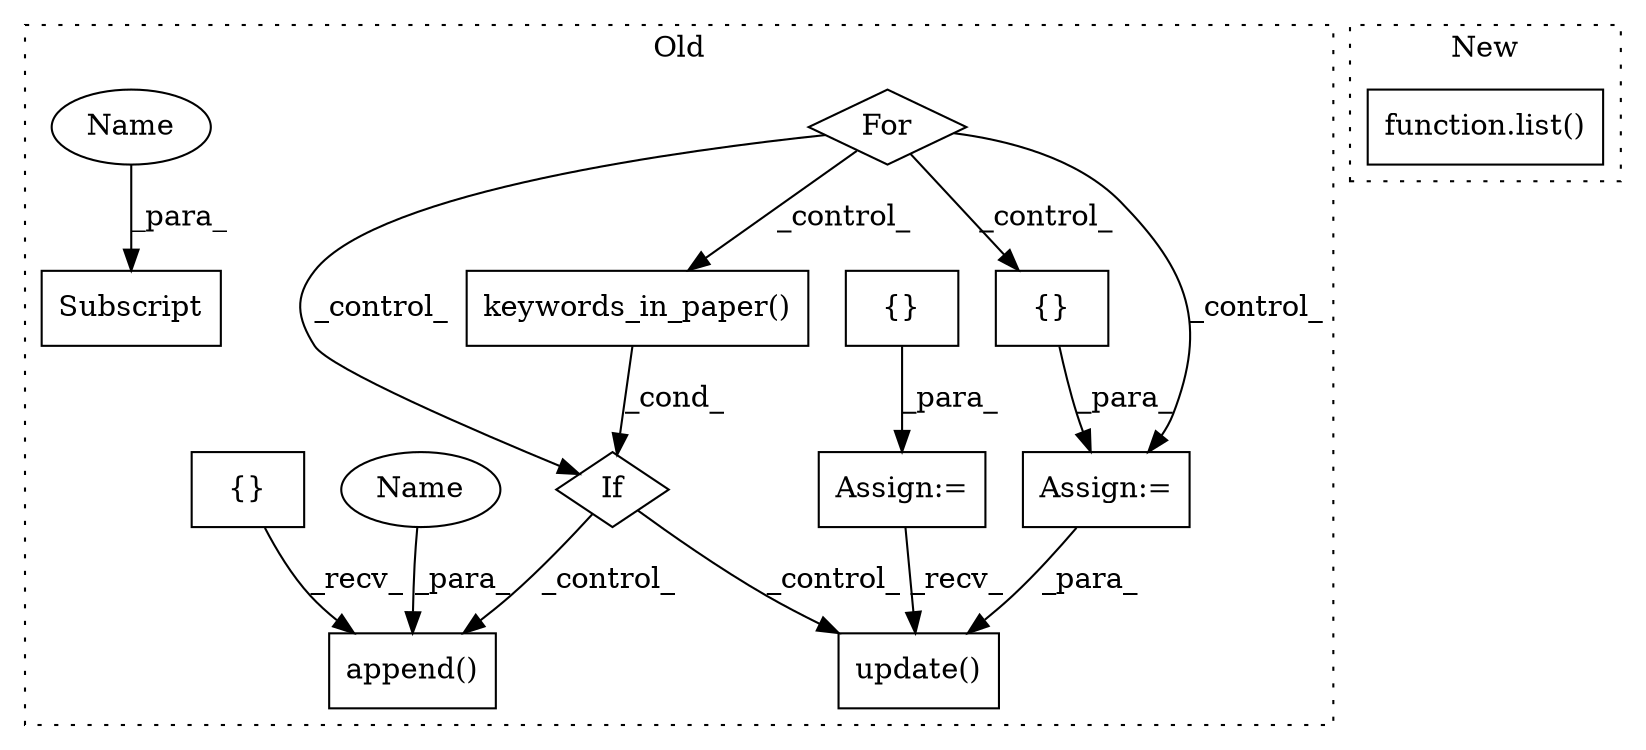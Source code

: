 digraph G {
subgraph cluster0 {
1 [label="update()" a="75" s="4601,4629" l="23,1" shape="box"];
3 [label="{}" a="95" s="4449,4471" l="1,1" shape="box"];
4 [label="For" a="107" s="4414,4433" l="4,8" shape="diamond"];
5 [label="{}" a="95" s="4406,4407" l="2,1" shape="box"];
6 [label="Assign:=" a="68" s="4403" l="3" shape="box"];
7 [label="If" a="96" s="4479" l="3" shape="diamond"];
8 [label="Subscript" a="63" s="4458,0" l="13,0" shape="box"];
9 [label="keywords_in_paper()" a="75" s="4482" l="64" shape="box"];
10 [label="append()" a="75" s="4556,4591" l="30,1" shape="box"];
11 [label="{}" a="59" s="4381,4381" l="2,1" shape="box"];
12 [label="Assign:=" a="68" s="4446" l="3" shape="box"];
13 [label="Name" a="87" s="4465" l="5" shape="ellipse"];
14 [label="Name" a="87" s="4586" l="5" shape="ellipse"];
label = "Old";
style="dotted";
}
subgraph cluster1 {
2 [label="function.list()" a="75" s="3996,4016" l="5,1" shape="box"];
label = "New";
style="dotted";
}
3 -> 12 [label="_para_"];
4 -> 7 [label="_control_"];
4 -> 3 [label="_control_"];
4 -> 9 [label="_control_"];
4 -> 12 [label="_control_"];
5 -> 6 [label="_para_"];
6 -> 1 [label="_recv_"];
7 -> 1 [label="_control_"];
7 -> 10 [label="_control_"];
9 -> 7 [label="_cond_"];
11 -> 10 [label="_recv_"];
12 -> 1 [label="_para_"];
13 -> 8 [label="_para_"];
14 -> 10 [label="_para_"];
}